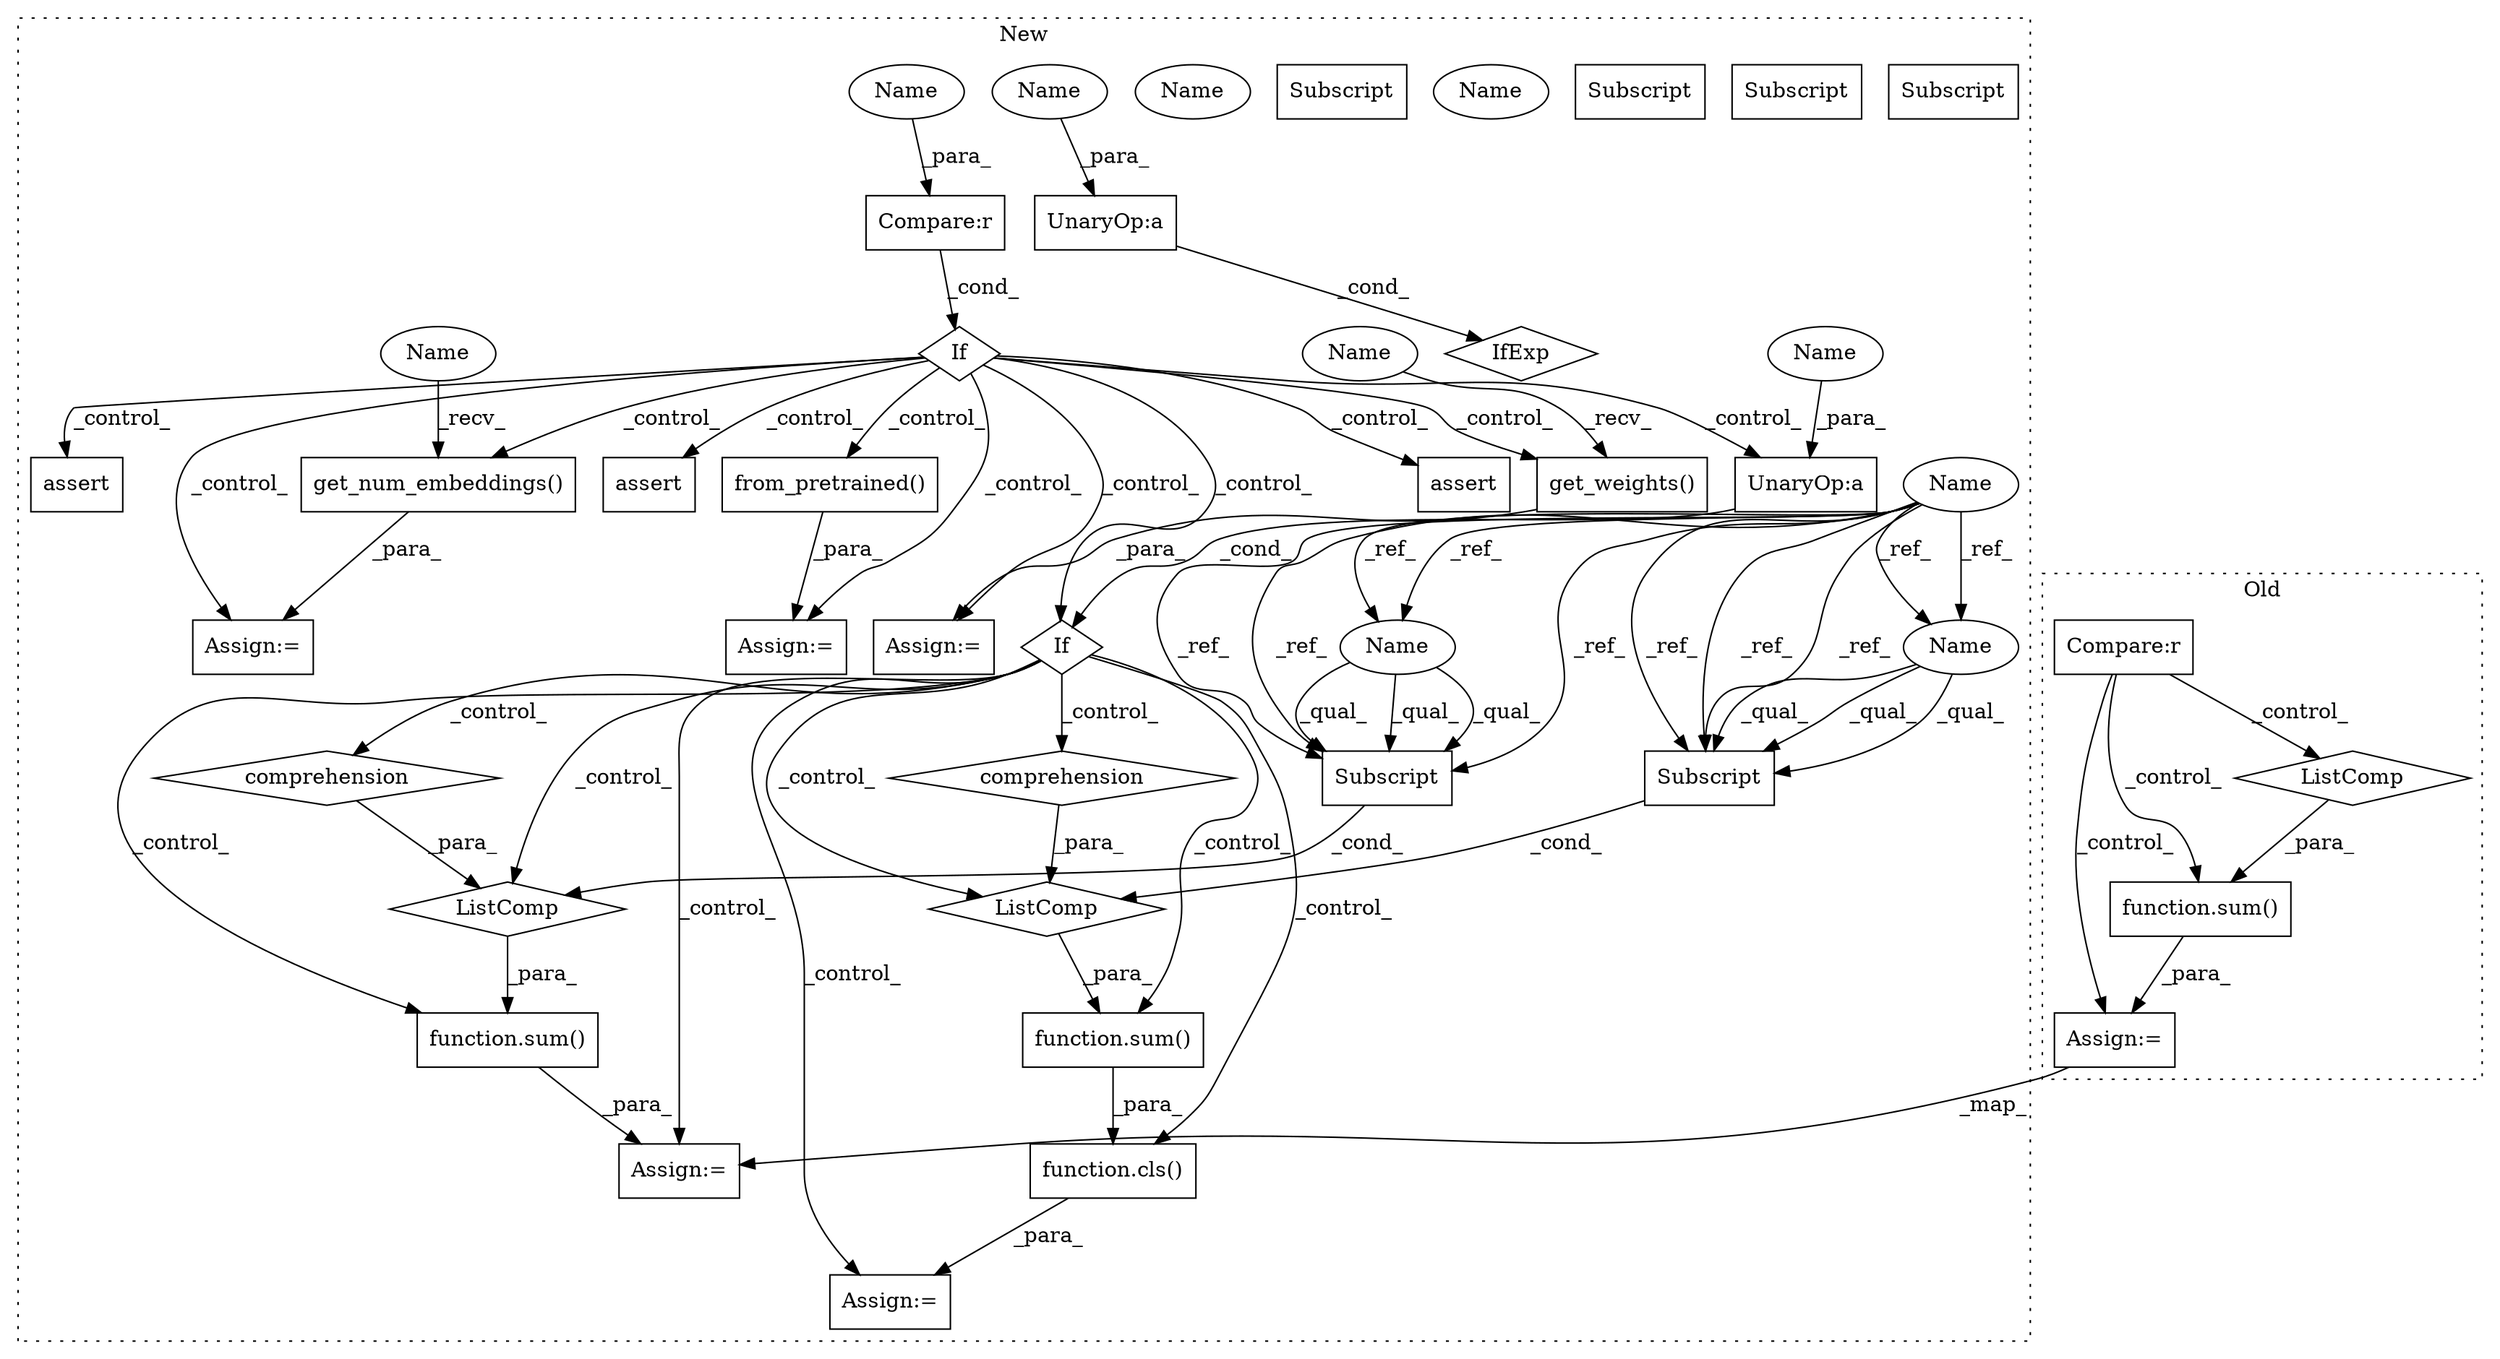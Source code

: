 digraph G {
subgraph cluster0 {
1 [label="ListComp" a="106" s="11501" l="40" shape="diamond"];
6 [label="Compare:r" a="40" s="10057" l="21" shape="box"];
28 [label="function.sum()" a="75" s="11497,11541" l="4,1" shape="box"];
30 [label="Assign:=" a="68" s="11439" l="3" shape="box"];
label = "Old";
style="dotted";
}
subgraph cluster1 {
2 [label="assert" a="65" s="17102" l="7" shape="box"];
3 [label="If" a="96" s="17025,17054" l="3,14" shape="diamond"];
4 [label="function.cls()" a="75" s="19929,20188" l="4,47" shape="box"];
5 [label="If" a="96" s="19525,19541" l="3,18" shape="diamond"];
7 [label="UnaryOp:a" a="61" s="19528" l="13" shape="box"];
8 [label="get_weights()" a="75" s="18558" l="39" shape="box"];
9 [label="get_num_embeddings()" a="75" s="18631" l="35" shape="box"];
10 [label="Compare:r" a="40" s="17028" l="26" shape="box"];
11 [label="assert" a="65" s="18946" l="7" shape="box"];
12 [label="from_pretrained()" a="75" s="19328" l="170" shape="box"];
13 [label="assert" a="65" s="18683" l="7" shape="box"];
14 [label="ListComp" a="106" s="19580" l="40" shape="diamond"];
15 [label="Name" a="87" s="16369" l="15" shape="ellipse"];
16 [label="Subscript" a="63" s="19938,0" l="18,0" shape="box"];
17 [label="Subscript" a="63" s="19581,0" l="18,0" shape="box"];
18 [label="ListComp" a="106" s="19937" l="40" shape="diamond"];
19 [label="UnaryOp:a" a="61" s="16982" l="13" shape="box"];
20 [label="IfExp" a="51" s="16978,16995" l="4,6" shape="diamond"];
21 [label="comprehension" a="45" s="19957" l="3" shape="diamond"];
22 [label="Assign:=" a="68" s="18628" l="3" shape="box"];
23 [label="comprehension" a="45" s="19600" l="3" shape="diamond"];
24 [label="Assign:=" a="68" s="18555" l="3" shape="box"];
25 [label="Assign:=" a="68" s="19926" l="3" shape="box"];
26 [label="Assign:=" a="68" s="19325" l="3" shape="box"];
27 [label="function.sum()" a="75" s="19933,19977" l="4,1" shape="box"];
29 [label="Assign:=" a="68" s="19569" l="3" shape="box"];
31 [label="function.sum()" a="75" s="19576,19620" l="4,1" shape="box"];
32 [label="Subscript" a="63" s="19581,0" l="18,0" shape="box"];
33 [label="Name" a="87" s="19581" l="15" shape="ellipse"];
34 [label="Subscript" a="63" s="19938,0" l="18,0" shape="box"];
35 [label="Name" a="87" s="19938" l="15" shape="ellipse"];
36 [label="Name" a="87" s="19532" l="9" shape="ellipse"];
37 [label="Name" a="87" s="16986" l="9" shape="ellipse"];
38 [label="Name" a="87" s="18558" l="14" shape="ellipse"];
39 [label="Name" a="87" s="18631" l="14" shape="ellipse"];
40 [label="Name" a="87" s="17028" l="14" shape="ellipse"];
41 [label="Name" a="87" s="19581" l="15" shape="ellipse"];
42 [label="Name" a="87" s="19938" l="15" shape="ellipse"];
43 [label="Subscript" a="63" s="19581,0" l="18,0" shape="box"];
44 [label="Subscript" a="63" s="19938,0" l="18,0" shape="box"];
label = "New";
style="dotted";
}
1 -> 28 [label="_para_"];
3 -> 8 [label="_control_"];
3 -> 22 [label="_control_"];
3 -> 24 [label="_control_"];
3 -> 26 [label="_control_"];
3 -> 2 [label="_control_"];
3 -> 11 [label="_control_"];
3 -> 7 [label="_control_"];
3 -> 12 [label="_control_"];
3 -> 13 [label="_control_"];
3 -> 9 [label="_control_"];
3 -> 5 [label="_control_"];
4 -> 25 [label="_para_"];
5 -> 25 [label="_control_"];
5 -> 21 [label="_control_"];
5 -> 18 [label="_control_"];
5 -> 14 [label="_control_"];
5 -> 23 [label="_control_"];
5 -> 29 [label="_control_"];
5 -> 4 [label="_control_"];
5 -> 27 [label="_control_"];
5 -> 31 [label="_control_"];
6 -> 1 [label="_control_"];
6 -> 28 [label="_control_"];
6 -> 30 [label="_control_"];
7 -> 5 [label="_cond_"];
8 -> 24 [label="_para_"];
9 -> 22 [label="_para_"];
10 -> 3 [label="_cond_"];
12 -> 26 [label="_para_"];
14 -> 31 [label="_para_"];
15 -> 42 [label="_ref_"];
15 -> 44 [label="_ref_"];
15 -> 42 [label="_ref_"];
15 -> 43 [label="_ref_"];
15 -> 41 [label="_ref_"];
15 -> 44 [label="_ref_"];
15 -> 41 [label="_ref_"];
15 -> 43 [label="_ref_"];
15 -> 43 [label="_ref_"];
15 -> 44 [label="_ref_"];
18 -> 27 [label="_para_"];
19 -> 20 [label="_cond_"];
21 -> 18 [label="_para_"];
23 -> 14 [label="_para_"];
27 -> 4 [label="_para_"];
28 -> 30 [label="_para_"];
30 -> 29 [label="_map_"];
31 -> 29 [label="_para_"];
36 -> 7 [label="_para_"];
37 -> 19 [label="_para_"];
38 -> 8 [label="_recv_"];
39 -> 9 [label="_recv_"];
40 -> 10 [label="_para_"];
41 -> 43 [label="_qual_"];
41 -> 43 [label="_qual_"];
41 -> 43 [label="_qual_"];
42 -> 44 [label="_qual_"];
42 -> 44 [label="_qual_"];
42 -> 44 [label="_qual_"];
43 -> 14 [label="_cond_"];
44 -> 18 [label="_cond_"];
}